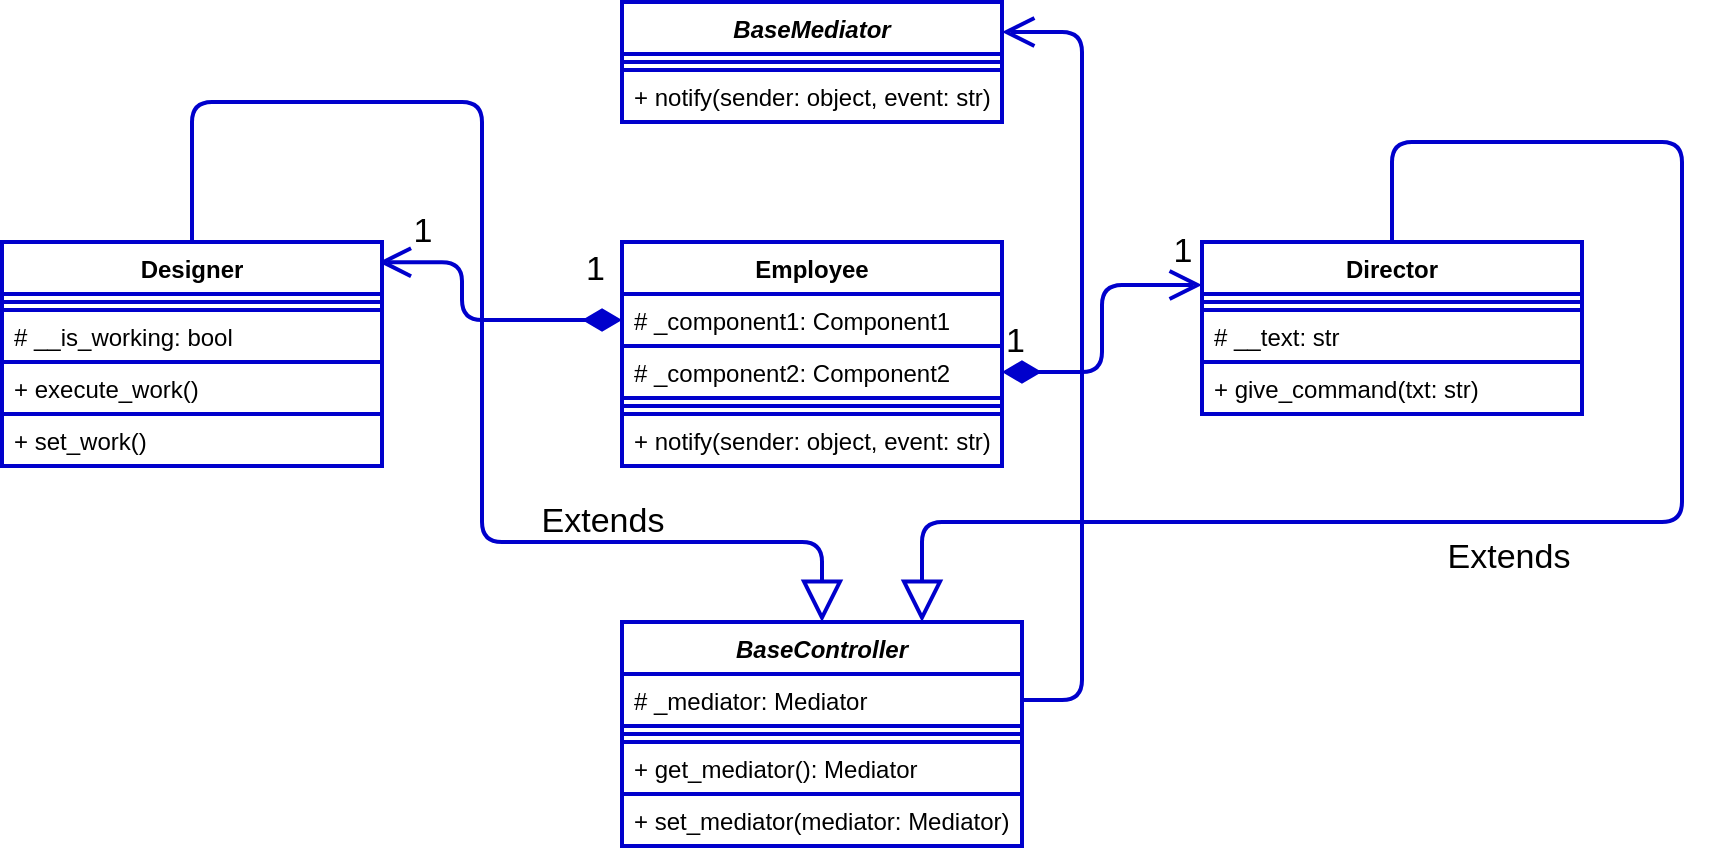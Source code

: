 <mxfile version="21.3.8" type="device">
  <diagram id="zFXCO6tVe_BXruqs3yqt" name="Page-1">
    <mxGraphModel dx="1931" dy="458" grid="1" gridSize="10" guides="1" tooltips="1" connect="1" arrows="1" fold="1" page="1" pageScale="1" pageWidth="850" pageHeight="1100" background="#ffffff" math="0" shadow="0">
      <root>
        <mxCell id="0" />
        <mxCell id="1" parent="0" />
        <mxCell id="2" value="BaseMediator" style="swimlane;fontStyle=3;align=center;verticalAlign=top;childLayout=stackLayout;horizontal=1;startSize=26;horizontalStack=0;resizeParent=1;resizeParentMax=0;resizeLast=0;collapsible=1;marginBottom=0;fontColor=#000000;strokeColor=#0000CC;strokeWidth=2;fillColor=#FFFFFF;" parent="1" vertex="1">
          <mxGeometry x="310" y="90" width="190" height="60" as="geometry" />
        </mxCell>
        <mxCell id="4" value="" style="line;strokeWidth=2;align=left;verticalAlign=middle;spacingTop=-1;spacingLeft=3;spacingRight=3;rotatable=0;labelPosition=right;points=[];portConstraint=eastwest;fontColor=#000000;strokeColor=#0000CC;fillColor=#FFFFFF;" parent="2" vertex="1">
          <mxGeometry y="26" width="190" height="8" as="geometry" />
        </mxCell>
        <mxCell id="5" value="+ notify(sender: object, event: str)" style="text;align=left;verticalAlign=top;spacingLeft=4;spacingRight=4;overflow=hidden;rotatable=0;points=[[0,0.5],[1,0.5]];portConstraint=eastwest;fontColor=#000000;strokeColor=#0000CC;strokeWidth=2;fillColor=#FFFFFF;" parent="2" vertex="1">
          <mxGeometry y="34" width="190" height="26" as="geometry" />
        </mxCell>
        <mxCell id="7" value="Employee" style="swimlane;fontStyle=1;align=center;verticalAlign=top;childLayout=stackLayout;horizontal=1;startSize=26;horizontalStack=0;resizeParent=1;resizeParentMax=0;resizeLast=0;collapsible=1;marginBottom=0;fontColor=#000000;strokeColor=#0000CC;strokeWidth=2;fillColor=#FFFFFF;" parent="1" vertex="1">
          <mxGeometry x="310" y="210" width="190" height="112" as="geometry" />
        </mxCell>
        <mxCell id="10" value="# _component1: Component1" style="text;align=left;verticalAlign=top;spacingLeft=4;spacingRight=4;overflow=hidden;rotatable=0;points=[[0,0.5],[1,0.5]];portConstraint=eastwest;fontColor=#000000;strokeColor=#0000CC;strokeWidth=2;fillColor=#FFFFFF;" parent="7" vertex="1">
          <mxGeometry y="26" width="190" height="26" as="geometry" />
        </mxCell>
        <mxCell id="11" value="# _component2: Component2" style="text;align=left;verticalAlign=top;spacingLeft=4;spacingRight=4;overflow=hidden;rotatable=0;points=[[0,0.5],[1,0.5]];portConstraint=eastwest;fontColor=#000000;strokeColor=#0000CC;strokeWidth=2;fillColor=#FFFFFF;" parent="7" vertex="1">
          <mxGeometry y="52" width="190" height="26" as="geometry" />
        </mxCell>
        <mxCell id="8" value="" style="line;strokeWidth=2;align=left;verticalAlign=middle;spacingTop=-1;spacingLeft=3;spacingRight=3;rotatable=0;labelPosition=right;points=[];portConstraint=eastwest;fontColor=#000000;strokeColor=#0000CC;fillColor=#FFFFFF;" parent="7" vertex="1">
          <mxGeometry y="78" width="190" height="8" as="geometry" />
        </mxCell>
        <mxCell id="9" value="+ notify(sender: object, event: str)" style="text;align=left;verticalAlign=top;spacingLeft=4;spacingRight=4;overflow=hidden;rotatable=0;points=[[0,0.5],[1,0.5]];portConstraint=eastwest;fontColor=#000000;strokeColor=#0000CC;strokeWidth=2;fillColor=#FFFFFF;" parent="7" vertex="1">
          <mxGeometry y="86" width="190" height="26" as="geometry" />
        </mxCell>
        <mxCell id="21" value="Director" style="swimlane;fontStyle=1;align=center;verticalAlign=top;childLayout=stackLayout;horizontal=1;startSize=26;horizontalStack=0;resizeParent=1;resizeParentMax=0;resizeLast=0;collapsible=1;marginBottom=0;fontColor=#000000;strokeColor=#0000CC;strokeWidth=2;fillColor=#FFFFFF;" parent="1" vertex="1">
          <mxGeometry x="600" y="210" width="190" height="86" as="geometry" />
        </mxCell>
        <mxCell id="22" value="" style="line;strokeWidth=2;align=left;verticalAlign=middle;spacingTop=-1;spacingLeft=3;spacingRight=3;rotatable=0;labelPosition=right;points=[];portConstraint=eastwest;fontColor=#000000;strokeColor=#0000CC;fillColor=#FFFFFF;" parent="21" vertex="1">
          <mxGeometry y="26" width="190" height="8" as="geometry" />
        </mxCell>
        <mxCell id="26" value="# __text: str" style="text;align=left;verticalAlign=top;spacingLeft=4;spacingRight=4;overflow=hidden;rotatable=0;points=[[0,0.5],[1,0.5]];portConstraint=eastwest;fontColor=#000000;strokeColor=#0000CC;strokeWidth=2;fillColor=#FFFFFF;" parent="21" vertex="1">
          <mxGeometry y="34" width="190" height="26" as="geometry" />
        </mxCell>
        <mxCell id="27" value="+ give_command(txt: str)" style="text;align=left;verticalAlign=top;spacingLeft=4;spacingRight=4;overflow=hidden;rotatable=0;points=[[0,0.5],[1,0.5]];portConstraint=eastwest;fontColor=#000000;strokeColor=#0000CC;strokeWidth=2;fillColor=#FFFFFF;" parent="21" vertex="1">
          <mxGeometry y="60" width="190" height="26" as="geometry" />
        </mxCell>
        <mxCell id="12" value="BaseController" style="swimlane;fontStyle=3;align=center;verticalAlign=top;childLayout=stackLayout;horizontal=1;startSize=26;horizontalStack=0;resizeParent=1;resizeParentMax=0;resizeLast=0;collapsible=1;marginBottom=0;fontColor=#000000;strokeColor=#0000CC;strokeWidth=2;fillColor=#FFFFFF;" parent="1" vertex="1">
          <mxGeometry x="310" y="400" width="200" height="112" as="geometry" />
        </mxCell>
        <mxCell id="15" value="# _mediator: Mediator" style="text;align=left;verticalAlign=top;spacingLeft=4;spacingRight=4;overflow=hidden;rotatable=0;points=[[0,0.5],[1,0.5]];portConstraint=eastwest;fontColor=#000000;strokeColor=#0000CC;strokeWidth=2;fillColor=#FFFFFF;" parent="12" vertex="1">
          <mxGeometry y="26" width="200" height="26" as="geometry" />
        </mxCell>
        <mxCell id="13" value="" style="line;strokeWidth=2;align=left;verticalAlign=middle;spacingTop=-1;spacingLeft=3;spacingRight=3;rotatable=0;labelPosition=right;points=[];portConstraint=eastwest;fontColor=#000000;strokeColor=#0000CC;fillColor=#FFFFFF;" parent="12" vertex="1">
          <mxGeometry y="52" width="200" height="8" as="geometry" />
        </mxCell>
        <mxCell id="16" value="+ get_mediator(): Mediator" style="text;align=left;verticalAlign=top;spacingLeft=4;spacingRight=4;overflow=hidden;rotatable=0;points=[[0,0.5],[1,0.5]];portConstraint=eastwest;fontColor=#000000;strokeColor=#0000CC;strokeWidth=2;fillColor=#FFFFFF;" parent="12" vertex="1">
          <mxGeometry y="60" width="200" height="26" as="geometry" />
        </mxCell>
        <mxCell id="17" value="+ set_mediator(mediator: Mediator)" style="text;align=left;verticalAlign=top;spacingLeft=4;spacingRight=4;overflow=hidden;rotatable=0;points=[[0,0.5],[1,0.5]];portConstraint=eastwest;fontColor=#000000;strokeColor=#0000CC;strokeWidth=2;fillColor=#FFFFFF;" parent="12" vertex="1">
          <mxGeometry y="86" width="200" height="26" as="geometry" />
        </mxCell>
        <mxCell id="28" value="1" style="endArrow=open;html=1;endSize=12;startArrow=diamondThin;startSize=14;startFill=1;edgeStyle=orthogonalEdgeStyle;align=left;verticalAlign=bottom;exitX=0;exitY=0.5;exitDx=0;exitDy=0;strokeWidth=2;strokeColor=#0000CC;entryX=0.991;entryY=0.09;entryDx=0;entryDy=0;entryPerimeter=0;fontSize=17;fontColor=#000000;labelBackgroundColor=none;" parent="1" source="10" target="18" edge="1">
          <mxGeometry x="0.236" y="-60" relative="1" as="geometry">
            <mxPoint x="340" y="310" as="sourcePoint" />
            <mxPoint x="500" y="310" as="targetPoint" />
            <Array as="points">
              <mxPoint x="230" y="249" />
              <mxPoint x="230" y="220" />
            </Array>
            <mxPoint as="offset" />
          </mxGeometry>
        </mxCell>
        <mxCell id="18" value="Designer" style="swimlane;fontStyle=1;align=center;verticalAlign=top;childLayout=stackLayout;horizontal=1;startSize=26;horizontalStack=0;resizeParent=1;resizeParentMax=0;resizeLast=0;collapsible=1;marginBottom=0;fontColor=#000000;strokeColor=#0000CC;strokeWidth=2;fillColor=#FFFFFF;" parent="1" vertex="1">
          <mxGeometry y="210" width="190" height="112" as="geometry" />
        </mxCell>
        <mxCell id="19" value="" style="line;strokeWidth=2;align=left;verticalAlign=middle;spacingTop=-1;spacingLeft=3;spacingRight=3;rotatable=0;labelPosition=right;points=[];portConstraint=eastwest;fontColor=#000000;strokeColor=#0000CC;fillColor=#FFFFFF;" parent="18" vertex="1">
          <mxGeometry y="26" width="190" height="8" as="geometry" />
        </mxCell>
        <mxCell id="20" value="# __is_working: bool" style="text;align=left;verticalAlign=top;spacingLeft=4;spacingRight=4;overflow=hidden;rotatable=0;points=[[0,0.5],[1,0.5]];portConstraint=eastwest;fontColor=#000000;strokeColor=#0000CC;strokeWidth=2;fillColor=#FFFFFF;" parent="18" vertex="1">
          <mxGeometry y="34" width="190" height="26" as="geometry" />
        </mxCell>
        <mxCell id="25" value="+ execute_work()" style="text;align=left;verticalAlign=top;spacingLeft=4;spacingRight=4;overflow=hidden;rotatable=0;points=[[0,0.5],[1,0.5]];portConstraint=eastwest;fontColor=#000000;strokeColor=#0000CC;strokeWidth=2;fillColor=#FFFFFF;" parent="18" vertex="1">
          <mxGeometry y="60" width="190" height="26" as="geometry" />
        </mxCell>
        <mxCell id="UX9mjBpF86w4FMLGxx9i-35" value="+ set_work()" style="text;align=left;verticalAlign=top;spacingLeft=4;spacingRight=4;overflow=hidden;rotatable=0;points=[[0,0.5],[1,0.5]];portConstraint=eastwest;fontColor=#000000;strokeColor=#0000CC;strokeWidth=2;fillColor=#FFFFFF;" vertex="1" parent="18">
          <mxGeometry y="86" width="190" height="26" as="geometry" />
        </mxCell>
        <mxCell id="29" value="1" style="text;html=1;align=center;verticalAlign=middle;resizable=0;points=[];autosize=1;fontSize=17;fontColor=#000000;" parent="1" vertex="1">
          <mxGeometry x="200" y="190" width="20" height="30" as="geometry" />
        </mxCell>
        <mxCell id="30" value="1" style="endArrow=open;html=1;endSize=12;startArrow=diamondThin;startSize=14;startFill=1;edgeStyle=orthogonalEdgeStyle;align=left;verticalAlign=bottom;labelBackgroundColor=none;strokeColor=#0000CC;strokeWidth=2;fontSize=17;fontColor=#000000;exitX=1;exitY=0.5;exitDx=0;exitDy=0;entryX=0;entryY=0.25;entryDx=0;entryDy=0;" parent="1" source="11" target="21" edge="1">
          <mxGeometry x="-1" y="3" relative="1" as="geometry">
            <mxPoint x="340" y="310" as="sourcePoint" />
            <mxPoint x="500" y="310" as="targetPoint" />
            <Array as="points">
              <mxPoint x="550" y="275" />
              <mxPoint x="550" y="232" />
            </Array>
          </mxGeometry>
        </mxCell>
        <mxCell id="31" value="1" style="text;html=1;align=center;verticalAlign=middle;resizable=0;points=[];autosize=1;fontSize=17;fontColor=#000000;" parent="1" vertex="1">
          <mxGeometry x="580" y="200" width="20" height="30" as="geometry" />
        </mxCell>
        <mxCell id="32" value="Extends" style="endArrow=block;endSize=16;endFill=0;html=1;labelBackgroundColor=none;strokeColor=#0000CC;strokeWidth=2;fontSize=17;fontColor=#000000;exitX=0.5;exitY=0;exitDx=0;exitDy=0;entryX=0.5;entryY=0;entryDx=0;entryDy=0;" parent="1" source="18" target="12" edge="1">
          <mxGeometry x="0.535" y="10" width="160" relative="1" as="geometry">
            <mxPoint x="340" y="310" as="sourcePoint" />
            <mxPoint x="500" y="310" as="targetPoint" />
            <Array as="points">
              <mxPoint x="95" y="140" />
              <mxPoint x="240" y="140" />
              <mxPoint x="240" y="360" />
              <mxPoint x="410" y="360" />
            </Array>
            <mxPoint as="offset" />
          </mxGeometry>
        </mxCell>
        <mxCell id="34" value="Extends" style="endArrow=block;endSize=16;endFill=0;html=1;labelBackgroundColor=none;strokeColor=#0000CC;strokeWidth=2;fontSize=17;fontColor=#000000;entryX=0.75;entryY=0;entryDx=0;entryDy=0;exitX=0.5;exitY=0;exitDx=0;exitDy=0;" parent="1" source="21" target="12" edge="1">
          <mxGeometry x="0.156" y="18" width="160" relative="1" as="geometry">
            <mxPoint x="340" y="310" as="sourcePoint" />
            <mxPoint x="500" y="310" as="targetPoint" />
            <Array as="points">
              <mxPoint x="695" y="160" />
              <mxPoint x="840" y="160" />
              <mxPoint x="840" y="350" />
              <mxPoint x="550" y="350" />
              <mxPoint x="460" y="350" />
            </Array>
            <mxPoint x="-1" as="offset" />
          </mxGeometry>
        </mxCell>
        <mxCell id="35" value="" style="endArrow=open;endFill=1;endSize=12;html=1;labelBackgroundColor=none;strokeColor=#0000CC;strokeWidth=2;fontSize=17;fontColor=#000000;exitX=1;exitY=0.5;exitDx=0;exitDy=0;entryX=1;entryY=0.25;entryDx=0;entryDy=0;" parent="1" source="15" target="2" edge="1">
          <mxGeometry width="160" relative="1" as="geometry">
            <mxPoint x="340" y="310" as="sourcePoint" />
            <mxPoint x="550" y="100" as="targetPoint" />
            <Array as="points">
              <mxPoint x="540" y="439" />
              <mxPoint x="540" y="105" />
            </Array>
          </mxGeometry>
        </mxCell>
      </root>
    </mxGraphModel>
  </diagram>
</mxfile>
